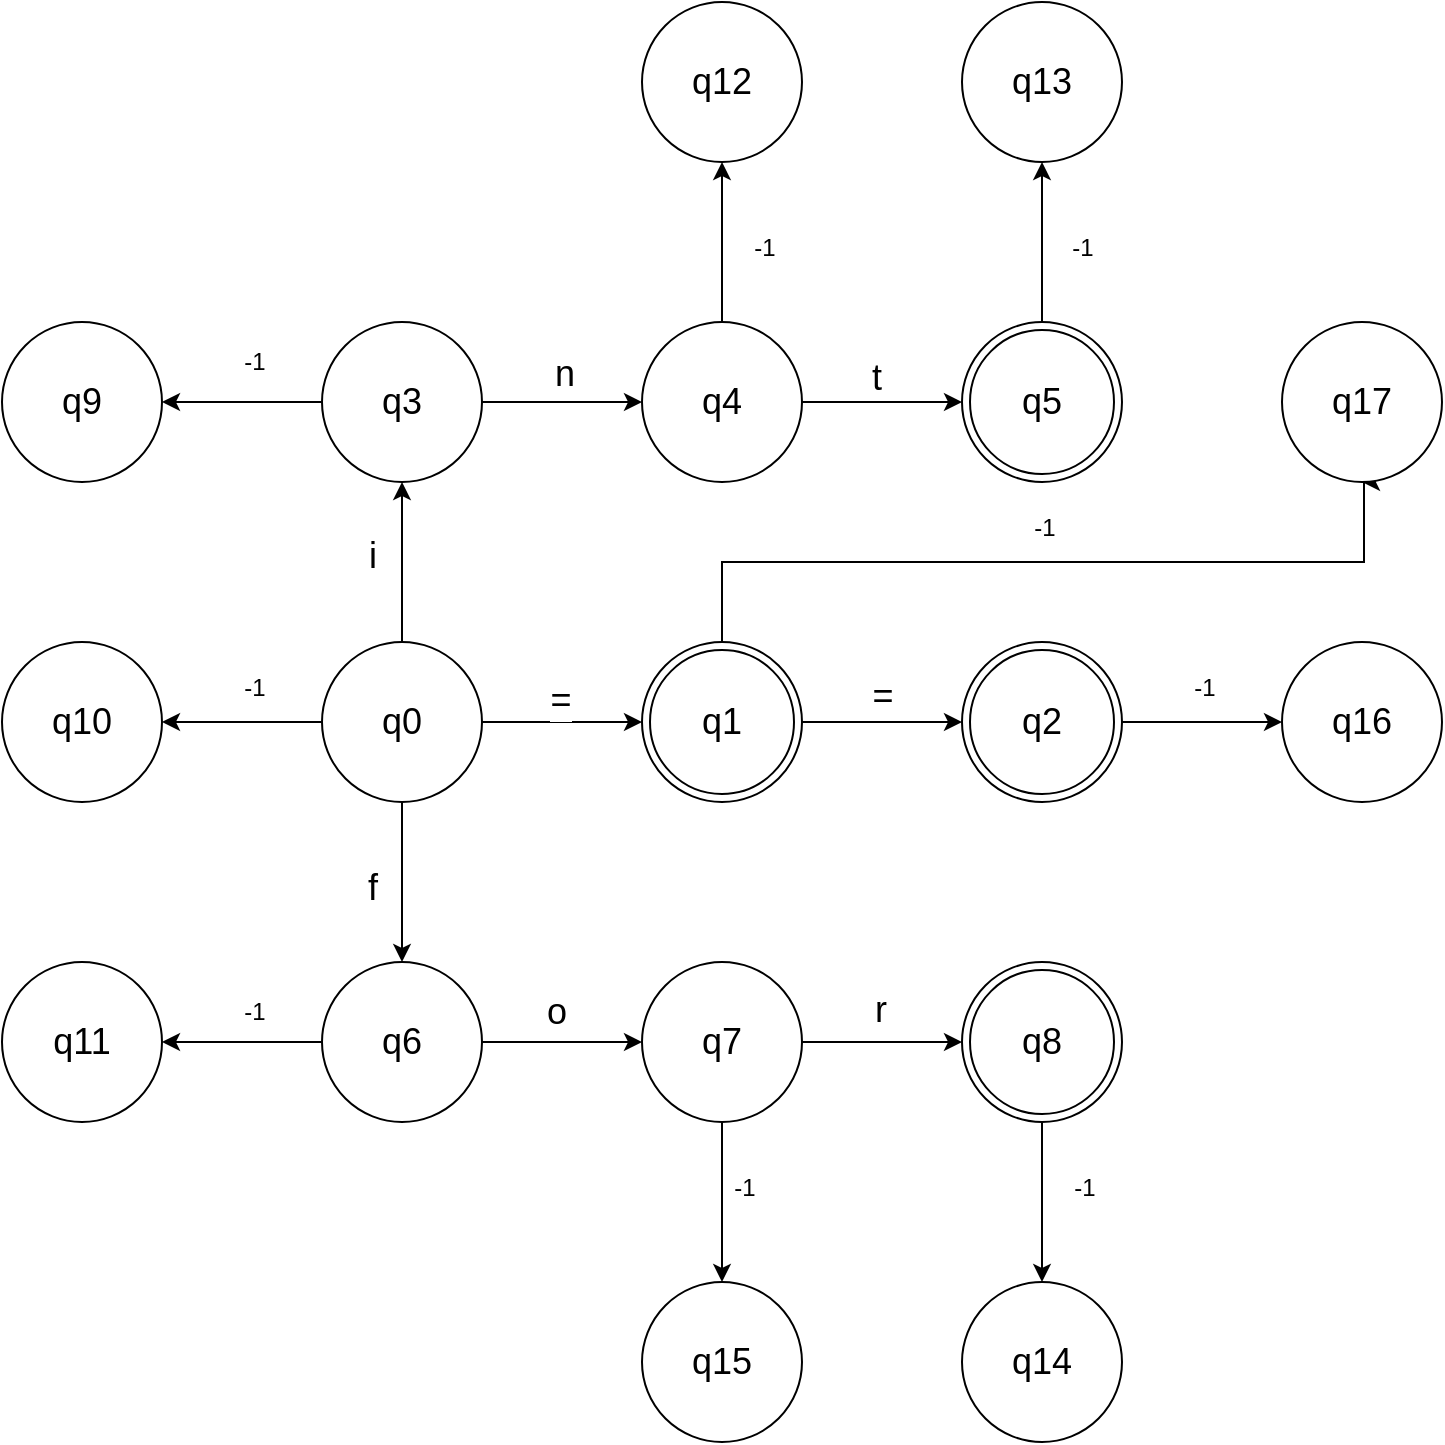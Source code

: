 <mxfile version="24.1.0" type="github">
  <diagram name="Page-1" id="_lQ7lEu0XjZIsgZ5TSv2">
    <mxGraphModel dx="2284" dy="754" grid="1" gridSize="10" guides="1" tooltips="1" connect="1" arrows="1" fold="1" page="1" pageScale="1" pageWidth="850" pageHeight="1100" math="0" shadow="0">
      <root>
        <mxCell id="0" />
        <mxCell id="1" parent="0" />
        <mxCell id="S6AJj1KUtQfwAuEwmfS2-3" value="" style="edgeStyle=orthogonalEdgeStyle;rounded=0;orthogonalLoop=1;jettySize=auto;html=1;fontSize=18;" parent="1" source="S6AJj1KUtQfwAuEwmfS2-1" edge="1">
          <mxGeometry relative="1" as="geometry">
            <mxPoint x="230" y="530" as="targetPoint" />
          </mxGeometry>
        </mxCell>
        <mxCell id="S6AJj1KUtQfwAuEwmfS2-17" value="=" style="edgeLabel;html=1;align=center;verticalAlign=middle;resizable=0;points=[];fontSize=18;" parent="S6AJj1KUtQfwAuEwmfS2-3" vertex="1" connectable="0">
          <mxGeometry x="0.081" y="-1" relative="1" as="geometry">
            <mxPoint x="-4" y="-13" as="offset" />
          </mxGeometry>
        </mxCell>
        <mxCell id="S6AJj1KUtQfwAuEwmfS2-5" value="" style="edgeStyle=orthogonalEdgeStyle;rounded=0;orthogonalLoop=1;jettySize=auto;html=1;fontSize=18;" parent="1" source="S6AJj1KUtQfwAuEwmfS2-1" target="S6AJj1KUtQfwAuEwmfS2-4" edge="1">
          <mxGeometry relative="1" as="geometry" />
        </mxCell>
        <mxCell id="S6AJj1KUtQfwAuEwmfS2-7" value="" style="edgeStyle=orthogonalEdgeStyle;rounded=0;orthogonalLoop=1;jettySize=auto;html=1;fontSize=18;" parent="1" source="S6AJj1KUtQfwAuEwmfS2-1" target="S6AJj1KUtQfwAuEwmfS2-6" edge="1">
          <mxGeometry relative="1" as="geometry" />
        </mxCell>
        <mxCell id="S6AJj1KUtQfwAuEwmfS2-22" value="i" style="edgeLabel;html=1;align=center;verticalAlign=middle;resizable=0;points=[];fontSize=18;" parent="S6AJj1KUtQfwAuEwmfS2-7" vertex="1" connectable="0">
          <mxGeometry x="0.15" y="1" relative="1" as="geometry">
            <mxPoint x="-14" y="3" as="offset" />
          </mxGeometry>
        </mxCell>
        <mxCell id="zhYoWfWJ982KG-_cgZom-5" value="" style="edgeStyle=orthogonalEdgeStyle;rounded=0;orthogonalLoop=1;jettySize=auto;html=1;" edge="1" parent="1" source="S6AJj1KUtQfwAuEwmfS2-1" target="zhYoWfWJ982KG-_cgZom-4">
          <mxGeometry relative="1" as="geometry" />
        </mxCell>
        <mxCell id="S6AJj1KUtQfwAuEwmfS2-1" value="q0" style="ellipse;whiteSpace=wrap;html=1;aspect=fixed;fontSize=18;" parent="1" vertex="1">
          <mxGeometry x="70" y="490" width="80" height="80" as="geometry" />
        </mxCell>
        <mxCell id="S6AJj1KUtQfwAuEwmfS2-28" value="" style="edgeStyle=orthogonalEdgeStyle;rounded=0;orthogonalLoop=1;jettySize=auto;html=1;fontSize=18;" parent="1" source="S6AJj1KUtQfwAuEwmfS2-4" target="S6AJj1KUtQfwAuEwmfS2-27" edge="1">
          <mxGeometry relative="1" as="geometry" />
        </mxCell>
        <mxCell id="zhYoWfWJ982KG-_cgZom-8" value="" style="edgeStyle=orthogonalEdgeStyle;rounded=0;orthogonalLoop=1;jettySize=auto;html=1;" edge="1" parent="1" source="S6AJj1KUtQfwAuEwmfS2-4" target="zhYoWfWJ982KG-_cgZom-7">
          <mxGeometry relative="1" as="geometry" />
        </mxCell>
        <mxCell id="S6AJj1KUtQfwAuEwmfS2-4" value="q6" style="ellipse;whiteSpace=wrap;html=1;aspect=fixed;fontSize=18;" parent="1" vertex="1">
          <mxGeometry x="70" y="650" width="80" height="80" as="geometry" />
        </mxCell>
        <mxCell id="S6AJj1KUtQfwAuEwmfS2-19" value="" style="edgeStyle=orthogonalEdgeStyle;rounded=0;orthogonalLoop=1;jettySize=auto;html=1;fontSize=18;" parent="1" source="S6AJj1KUtQfwAuEwmfS2-6" target="S6AJj1KUtQfwAuEwmfS2-18" edge="1">
          <mxGeometry relative="1" as="geometry" />
        </mxCell>
        <mxCell id="zhYoWfWJ982KG-_cgZom-2" value="" style="edgeStyle=orthogonalEdgeStyle;rounded=0;orthogonalLoop=1;jettySize=auto;html=1;" edge="1" parent="1" source="S6AJj1KUtQfwAuEwmfS2-6" target="zhYoWfWJ982KG-_cgZom-1">
          <mxGeometry relative="1" as="geometry" />
        </mxCell>
        <mxCell id="S6AJj1KUtQfwAuEwmfS2-6" value="q3" style="ellipse;whiteSpace=wrap;html=1;aspect=fixed;fontSize=18;" parent="1" vertex="1">
          <mxGeometry x="70" y="330" width="80" height="80" as="geometry" />
        </mxCell>
        <mxCell id="S6AJj1KUtQfwAuEwmfS2-10" value="" style="edgeStyle=orthogonalEdgeStyle;rounded=0;orthogonalLoop=1;jettySize=auto;html=1;fontSize=18;" parent="1" source="S6AJj1KUtQfwAuEwmfS2-8" target="S6AJj1KUtQfwAuEwmfS2-9" edge="1">
          <mxGeometry relative="1" as="geometry" />
        </mxCell>
        <mxCell id="S6AJj1KUtQfwAuEwmfS2-16" value="=" style="edgeLabel;html=1;align=center;verticalAlign=middle;resizable=0;points=[];fontSize=18;" parent="S6AJj1KUtQfwAuEwmfS2-10" vertex="1" connectable="0">
          <mxGeometry y="3" relative="1" as="geometry">
            <mxPoint y="-10" as="offset" />
          </mxGeometry>
        </mxCell>
        <mxCell id="zhYoWfWJ982KG-_cgZom-30" value="" style="edgeStyle=orthogonalEdgeStyle;rounded=0;orthogonalLoop=1;jettySize=auto;html=1;" edge="1" parent="1" source="S6AJj1KUtQfwAuEwmfS2-8">
          <mxGeometry relative="1" as="geometry">
            <mxPoint x="590" y="410" as="targetPoint" />
            <Array as="points">
              <mxPoint x="270" y="450" />
              <mxPoint x="591" y="450" />
            </Array>
          </mxGeometry>
        </mxCell>
        <mxCell id="S6AJj1KUtQfwAuEwmfS2-8" value="q1" style="ellipse;shape=doubleEllipse;whiteSpace=wrap;html=1;aspect=fixed;fontSize=18;" parent="1" vertex="1">
          <mxGeometry x="230" y="490" width="80" height="80" as="geometry" />
        </mxCell>
        <mxCell id="zhYoWfWJ982KG-_cgZom-28" value="" style="edgeStyle=orthogonalEdgeStyle;rounded=0;orthogonalLoop=1;jettySize=auto;html=1;" edge="1" parent="1" source="S6AJj1KUtQfwAuEwmfS2-9" target="zhYoWfWJ982KG-_cgZom-27">
          <mxGeometry relative="1" as="geometry" />
        </mxCell>
        <mxCell id="S6AJj1KUtQfwAuEwmfS2-9" value="q2" style="ellipse;shape=doubleEllipse;whiteSpace=wrap;html=1;aspect=fixed;fontSize=18;" parent="1" vertex="1">
          <mxGeometry x="390" y="490" width="80" height="80" as="geometry" />
        </mxCell>
        <mxCell id="S6AJj1KUtQfwAuEwmfS2-21" value="" style="edgeStyle=orthogonalEdgeStyle;rounded=0;orthogonalLoop=1;jettySize=auto;html=1;fontSize=18;" parent="1" source="S6AJj1KUtQfwAuEwmfS2-18" target="S6AJj1KUtQfwAuEwmfS2-20" edge="1">
          <mxGeometry relative="1" as="geometry" />
        </mxCell>
        <mxCell id="zhYoWfWJ982KG-_cgZom-11" value="" style="edgeStyle=orthogonalEdgeStyle;rounded=0;orthogonalLoop=1;jettySize=auto;html=1;" edge="1" parent="1" source="S6AJj1KUtQfwAuEwmfS2-18" target="zhYoWfWJ982KG-_cgZom-10">
          <mxGeometry relative="1" as="geometry" />
        </mxCell>
        <mxCell id="S6AJj1KUtQfwAuEwmfS2-18" value="q4" style="ellipse;whiteSpace=wrap;html=1;aspect=fixed;fontSize=18;" parent="1" vertex="1">
          <mxGeometry x="230" y="330" width="80" height="80" as="geometry" />
        </mxCell>
        <mxCell id="zhYoWfWJ982KG-_cgZom-18" value="" style="edgeStyle=orthogonalEdgeStyle;rounded=0;orthogonalLoop=1;jettySize=auto;html=1;" edge="1" parent="1" source="S6AJj1KUtQfwAuEwmfS2-20" target="zhYoWfWJ982KG-_cgZom-15">
          <mxGeometry relative="1" as="geometry" />
        </mxCell>
        <mxCell id="S6AJj1KUtQfwAuEwmfS2-20" value="q5" style="ellipse;shape=doubleEllipse;whiteSpace=wrap;html=1;aspect=fixed;fontSize=18;" parent="1" vertex="1">
          <mxGeometry x="390" y="330" width="80" height="80" as="geometry" />
        </mxCell>
        <mxCell id="S6AJj1KUtQfwAuEwmfS2-24" value="n" style="text;html=1;align=center;verticalAlign=middle;resizable=0;points=[];autosize=1;strokeColor=none;fillColor=none;fontSize=18;" parent="1" vertex="1">
          <mxGeometry x="176" y="336" width="30" height="40" as="geometry" />
        </mxCell>
        <mxCell id="S6AJj1KUtQfwAuEwmfS2-25" value="t" style="text;html=1;align=center;verticalAlign=middle;resizable=0;points=[];autosize=1;strokeColor=none;fillColor=none;fontSize=18;" parent="1" vertex="1">
          <mxGeometry x="332" y="338" width="30" height="40" as="geometry" />
        </mxCell>
        <mxCell id="S6AJj1KUtQfwAuEwmfS2-26" value="f" style="text;html=1;align=center;verticalAlign=middle;resizable=0;points=[];autosize=1;strokeColor=none;fillColor=none;fontSize=18;" parent="1" vertex="1">
          <mxGeometry x="80" y="593" width="30" height="40" as="geometry" />
        </mxCell>
        <mxCell id="S6AJj1KUtQfwAuEwmfS2-31" value="" style="edgeStyle=orthogonalEdgeStyle;rounded=0;orthogonalLoop=1;jettySize=auto;html=1;fontSize=18;" parent="1" source="S6AJj1KUtQfwAuEwmfS2-27" edge="1">
          <mxGeometry relative="1" as="geometry">
            <mxPoint x="390" y="690" as="targetPoint" />
          </mxGeometry>
        </mxCell>
        <mxCell id="S6AJj1KUtQfwAuEwmfS2-32" value="r" style="edgeLabel;html=1;align=center;verticalAlign=middle;resizable=0;points=[];fontSize=18;" parent="S6AJj1KUtQfwAuEwmfS2-31" vertex="1" connectable="0">
          <mxGeometry x="-0.125" y="6" relative="1" as="geometry">
            <mxPoint x="4" y="-10" as="offset" />
          </mxGeometry>
        </mxCell>
        <mxCell id="zhYoWfWJ982KG-_cgZom-22" value="" style="edgeStyle=orthogonalEdgeStyle;rounded=0;orthogonalLoop=1;jettySize=auto;html=1;" edge="1" parent="1" source="S6AJj1KUtQfwAuEwmfS2-27" target="zhYoWfWJ982KG-_cgZom-21">
          <mxGeometry relative="1" as="geometry" />
        </mxCell>
        <mxCell id="S6AJj1KUtQfwAuEwmfS2-27" value="q7" style="ellipse;whiteSpace=wrap;html=1;aspect=fixed;fontSize=18;" parent="1" vertex="1">
          <mxGeometry x="230" y="650" width="80" height="80" as="geometry" />
        </mxCell>
        <mxCell id="S6AJj1KUtQfwAuEwmfS2-29" value="o" style="text;html=1;align=center;verticalAlign=middle;resizable=0;points=[];autosize=1;strokeColor=none;fillColor=none;fontSize=18;" parent="1" vertex="1">
          <mxGeometry x="172" y="655" width="30" height="40" as="geometry" />
        </mxCell>
        <mxCell id="zhYoWfWJ982KG-_cgZom-20" value="" style="edgeStyle=orthogonalEdgeStyle;rounded=0;orthogonalLoop=1;jettySize=auto;html=1;" edge="1" parent="1" source="S6AJj1KUtQfwAuEwmfS2-33" target="zhYoWfWJ982KG-_cgZom-19">
          <mxGeometry relative="1" as="geometry" />
        </mxCell>
        <mxCell id="S6AJj1KUtQfwAuEwmfS2-33" value="q8" style="ellipse;shape=doubleEllipse;whiteSpace=wrap;html=1;aspect=fixed;fontSize=18;" parent="1" vertex="1">
          <mxGeometry x="390" y="650" width="80" height="80" as="geometry" />
        </mxCell>
        <mxCell id="zhYoWfWJ982KG-_cgZom-1" value="q9" style="ellipse;whiteSpace=wrap;html=1;aspect=fixed;fontSize=18;" vertex="1" parent="1">
          <mxGeometry x="-90" y="330" width="80" height="80" as="geometry" />
        </mxCell>
        <mxCell id="zhYoWfWJ982KG-_cgZom-3" value="-1" style="text;html=1;align=center;verticalAlign=middle;resizable=0;points=[];autosize=1;strokeColor=none;fillColor=none;" vertex="1" parent="1">
          <mxGeometry x="21" y="335" width="30" height="30" as="geometry" />
        </mxCell>
        <mxCell id="zhYoWfWJ982KG-_cgZom-4" value="q10" style="ellipse;whiteSpace=wrap;html=1;aspect=fixed;fontSize=18;" vertex="1" parent="1">
          <mxGeometry x="-90" y="490" width="80" height="80" as="geometry" />
        </mxCell>
        <mxCell id="zhYoWfWJ982KG-_cgZom-6" value="-1" style="text;html=1;align=center;verticalAlign=middle;resizable=0;points=[];autosize=1;strokeColor=none;fillColor=none;" vertex="1" parent="1">
          <mxGeometry x="21" y="498" width="30" height="30" as="geometry" />
        </mxCell>
        <mxCell id="zhYoWfWJ982KG-_cgZom-7" value="q11" style="ellipse;whiteSpace=wrap;html=1;aspect=fixed;fontSize=18;" vertex="1" parent="1">
          <mxGeometry x="-90" y="650" width="80" height="80" as="geometry" />
        </mxCell>
        <mxCell id="zhYoWfWJ982KG-_cgZom-9" value="-1" style="text;html=1;align=center;verticalAlign=middle;resizable=0;points=[];autosize=1;strokeColor=none;fillColor=none;" vertex="1" parent="1">
          <mxGeometry x="21" y="660" width="30" height="30" as="geometry" />
        </mxCell>
        <mxCell id="zhYoWfWJ982KG-_cgZom-10" value="q12" style="ellipse;whiteSpace=wrap;html=1;aspect=fixed;fontSize=18;" vertex="1" parent="1">
          <mxGeometry x="230" y="170" width="80" height="80" as="geometry" />
        </mxCell>
        <mxCell id="zhYoWfWJ982KG-_cgZom-12" value="-1" style="text;html=1;align=center;verticalAlign=middle;resizable=0;points=[];autosize=1;strokeColor=none;fillColor=none;" vertex="1" parent="1">
          <mxGeometry x="276" y="278" width="30" height="30" as="geometry" />
        </mxCell>
        <mxCell id="zhYoWfWJ982KG-_cgZom-15" value="q13" style="ellipse;whiteSpace=wrap;html=1;aspect=fixed;fontSize=18;" vertex="1" parent="1">
          <mxGeometry x="390" y="170" width="80" height="80" as="geometry" />
        </mxCell>
        <mxCell id="zhYoWfWJ982KG-_cgZom-16" value="-1" style="text;html=1;align=center;verticalAlign=middle;resizable=0;points=[];autosize=1;strokeColor=none;fillColor=none;" vertex="1" parent="1">
          <mxGeometry x="435" y="278" width="30" height="30" as="geometry" />
        </mxCell>
        <mxCell id="zhYoWfWJ982KG-_cgZom-19" value="q14" style="ellipse;whiteSpace=wrap;html=1;fontSize=18;" vertex="1" parent="1">
          <mxGeometry x="390" y="810" width="80" height="80" as="geometry" />
        </mxCell>
        <mxCell id="zhYoWfWJ982KG-_cgZom-21" value="q15" style="ellipse;whiteSpace=wrap;html=1;aspect=fixed;fontSize=18;" vertex="1" parent="1">
          <mxGeometry x="230" y="810" width="80" height="80" as="geometry" />
        </mxCell>
        <mxCell id="zhYoWfWJ982KG-_cgZom-23" value="-1" style="text;html=1;align=center;verticalAlign=middle;resizable=0;points=[];autosize=1;strokeColor=none;fillColor=none;" vertex="1" parent="1">
          <mxGeometry x="436" y="748" width="30" height="30" as="geometry" />
        </mxCell>
        <mxCell id="zhYoWfWJ982KG-_cgZom-24" value="-1" style="text;html=1;align=center;verticalAlign=middle;resizable=0;points=[];autosize=1;strokeColor=none;fillColor=none;" vertex="1" parent="1">
          <mxGeometry x="266" y="748" width="30" height="30" as="geometry" />
        </mxCell>
        <mxCell id="zhYoWfWJ982KG-_cgZom-27" value="q16" style="ellipse;whiteSpace=wrap;html=1;fontSize=18;" vertex="1" parent="1">
          <mxGeometry x="550" y="490" width="80" height="80" as="geometry" />
        </mxCell>
        <mxCell id="zhYoWfWJ982KG-_cgZom-29" value="-1" style="text;html=1;align=center;verticalAlign=middle;resizable=0;points=[];autosize=1;strokeColor=none;fillColor=none;" vertex="1" parent="1">
          <mxGeometry x="496" y="498" width="30" height="30" as="geometry" />
        </mxCell>
        <mxCell id="zhYoWfWJ982KG-_cgZom-32" value="q17" style="ellipse;whiteSpace=wrap;html=1;fontSize=18;" vertex="1" parent="1">
          <mxGeometry x="550" y="330" width="80" height="80" as="geometry" />
        </mxCell>
        <mxCell id="zhYoWfWJ982KG-_cgZom-33" value="-1" style="text;html=1;align=center;verticalAlign=middle;resizable=0;points=[];autosize=1;strokeColor=none;fillColor=none;" vertex="1" parent="1">
          <mxGeometry x="416" y="418" width="30" height="30" as="geometry" />
        </mxCell>
      </root>
    </mxGraphModel>
  </diagram>
</mxfile>
